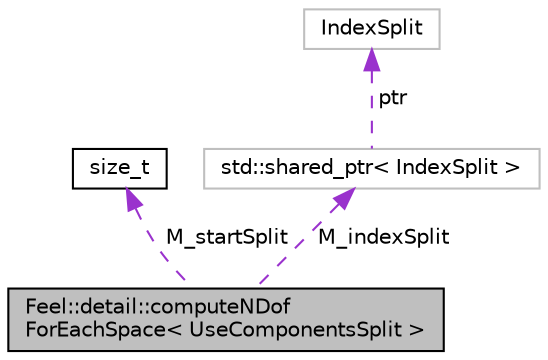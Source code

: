 digraph "Feel::detail::computeNDofForEachSpace&lt; UseComponentsSplit &gt;"
{
 // LATEX_PDF_SIZE
  edge [fontname="Helvetica",fontsize="10",labelfontname="Helvetica",labelfontsize="10"];
  node [fontname="Helvetica",fontsize="10",shape=record];
  Node1 [label="Feel::detail::computeNDof\lForEachSpace\< UseComponentsSplit \>",height=0.2,width=0.4,color="black", fillcolor="grey75", style="filled", fontcolor="black",tooltip=" "];
  Node2 -> Node1 [dir="back",color="darkorchid3",fontsize="10",style="dashed",label=" M_startSplit" ,fontname="Helvetica"];
  Node2 [label="size_t",height=0.2,width=0.4,color="black", fillcolor="white", style="filled",URL="$classsize__t.html",tooltip=" "];
  Node3 -> Node1 [dir="back",color="darkorchid3",fontsize="10",style="dashed",label=" M_indexSplit" ,fontname="Helvetica"];
  Node3 [label="std::shared_ptr\< IndexSplit \>",height=0.2,width=0.4,color="grey75", fillcolor="white", style="filled",tooltip=" "];
  Node4 -> Node3 [dir="back",color="darkorchid3",fontsize="10",style="dashed",label=" ptr" ,fontname="Helvetica"];
  Node4 [label="IndexSplit",height=0.2,width=0.4,color="grey75", fillcolor="white", style="filled",tooltip=" "];
}
